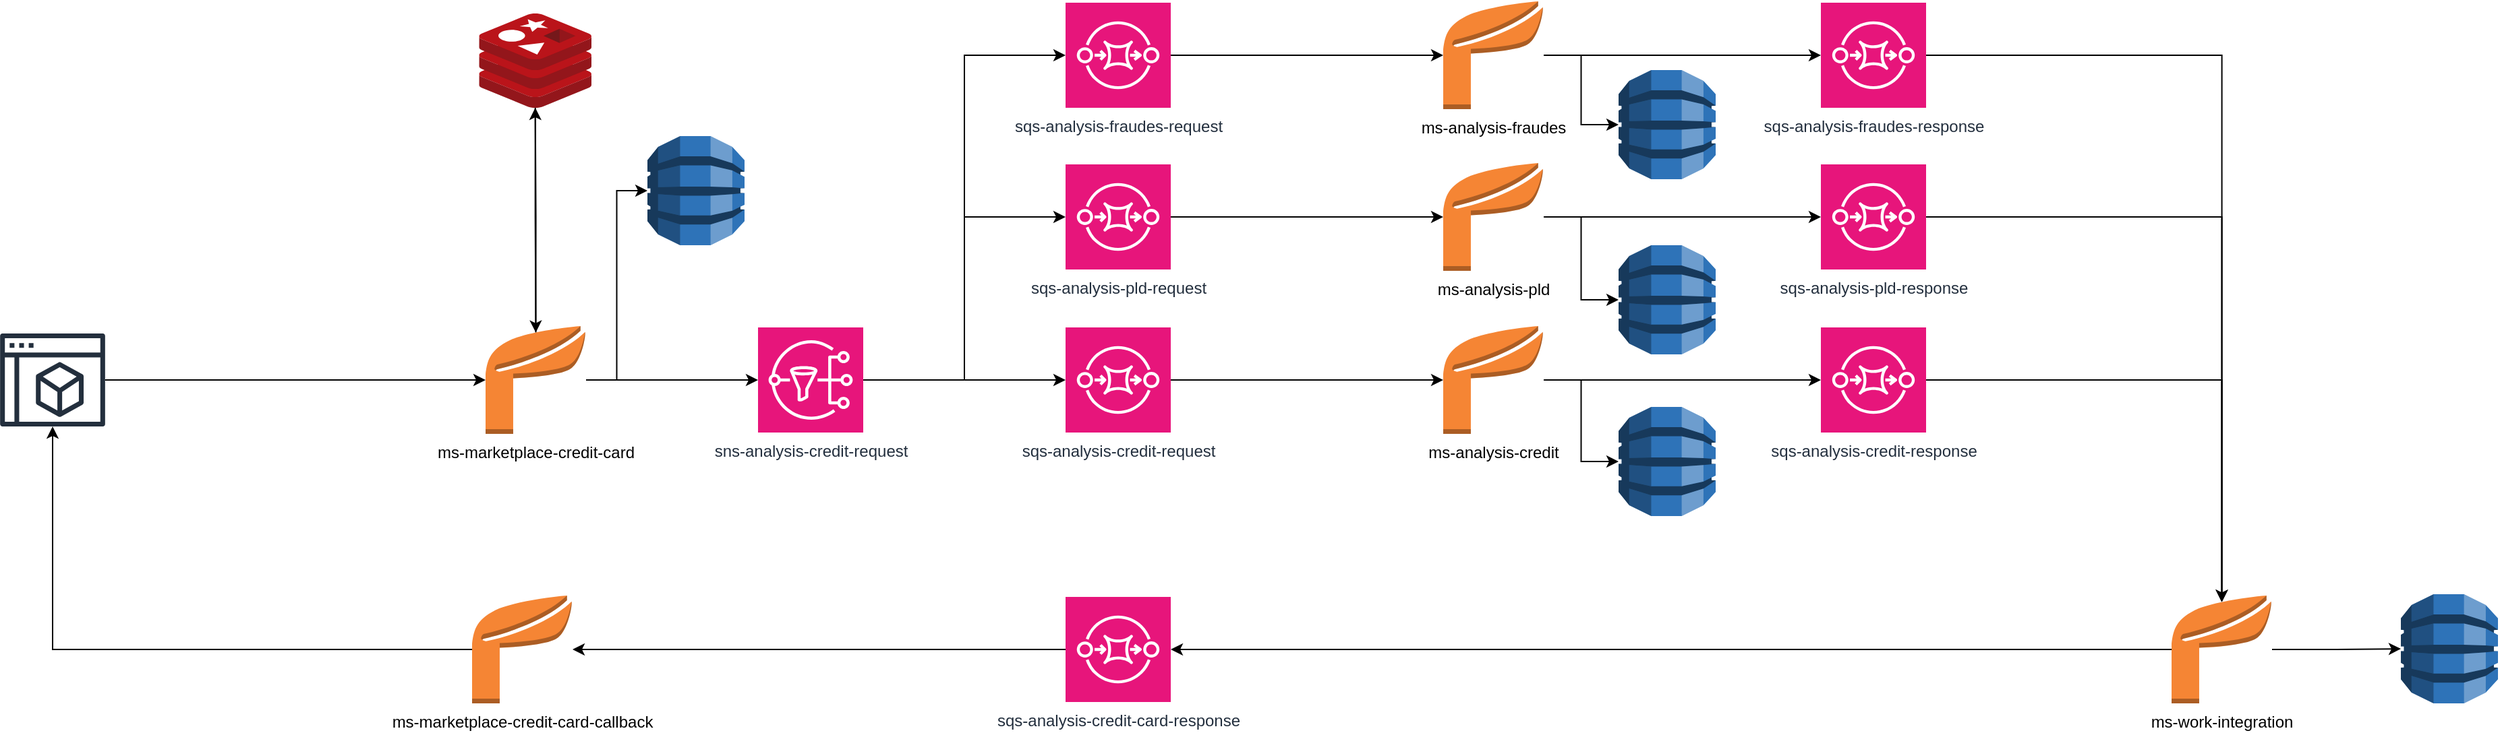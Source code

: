 <mxfile version="24.2.5" type="device">
  <diagram name="Página-1" id="UARhW923UlKpVIyvKV2f">
    <mxGraphModel dx="1050" dy="621" grid="1" gridSize="10" guides="1" tooltips="1" connect="1" arrows="1" fold="1" page="1" pageScale="1" pageWidth="827" pageHeight="1169" math="0" shadow="0">
      <root>
        <mxCell id="0" />
        <mxCell id="1" parent="0" />
        <mxCell id="d0CNKl4EUxgMIuXD045J-37" style="edgeStyle=orthogonalEdgeStyle;rounded=0;orthogonalLoop=1;jettySize=auto;html=1;" edge="1" parent="1" source="d0CNKl4EUxgMIuXD045J-1" target="d0CNKl4EUxgMIuXD045J-34">
          <mxGeometry relative="1" as="geometry" />
        </mxCell>
        <mxCell id="d0CNKl4EUxgMIuXD045J-1" value="ms-marketplace-credit-card-callback" style="outlineConnect=0;dashed=0;verticalLabelPosition=bottom;verticalAlign=top;align=center;html=1;shape=mxgraph.aws3.application;fillColor=#F58534;gradientColor=none;" vertex="1" parent="1">
          <mxGeometry x="360" y="480" width="74.5" height="80" as="geometry" />
        </mxCell>
        <mxCell id="d0CNKl4EUxgMIuXD045J-5" style="edgeStyle=orthogonalEdgeStyle;rounded=0;orthogonalLoop=1;jettySize=auto;html=1;" edge="1" parent="1" source="d0CNKl4EUxgMIuXD045J-2" target="d0CNKl4EUxgMIuXD045J-3">
          <mxGeometry relative="1" as="geometry" />
        </mxCell>
        <mxCell id="d0CNKl4EUxgMIuXD045J-39" style="edgeStyle=orthogonalEdgeStyle;rounded=0;orthogonalLoop=1;jettySize=auto;html=1;exitX=0.5;exitY=0.06;exitDx=0;exitDy=0;exitPerimeter=0;" edge="1" parent="1" source="d0CNKl4EUxgMIuXD045J-6" target="d0CNKl4EUxgMIuXD045J-38">
          <mxGeometry relative="1" as="geometry" />
        </mxCell>
        <mxCell id="d0CNKl4EUxgMIuXD045J-2" value="sns-analysis-credit-request" style="sketch=0;points=[[0,0,0],[0.25,0,0],[0.5,0,0],[0.75,0,0],[1,0,0],[0,1,0],[0.25,1,0],[0.5,1,0],[0.75,1,0],[1,1,0],[0,0.25,0],[0,0.5,0],[0,0.75,0],[1,0.25,0],[1,0.5,0],[1,0.75,0]];outlineConnect=0;fontColor=#232F3E;fillColor=#E7157B;strokeColor=#ffffff;dashed=0;verticalLabelPosition=bottom;verticalAlign=top;align=center;html=1;fontSize=12;fontStyle=0;aspect=fixed;shape=mxgraph.aws4.resourceIcon;resIcon=mxgraph.aws4.sns;" vertex="1" parent="1">
          <mxGeometry x="572" y="281" width="78" height="78" as="geometry" />
        </mxCell>
        <mxCell id="d0CNKl4EUxgMIuXD045J-22" style="edgeStyle=orthogonalEdgeStyle;rounded=0;orthogonalLoop=1;jettySize=auto;html=1;" edge="1" parent="1" source="d0CNKl4EUxgMIuXD045J-3" target="d0CNKl4EUxgMIuXD045J-16">
          <mxGeometry relative="1" as="geometry" />
        </mxCell>
        <mxCell id="d0CNKl4EUxgMIuXD045J-3" value="sqs-analysis-credit-request" style="sketch=0;points=[[0,0,0],[0.25,0,0],[0.5,0,0],[0.75,0,0],[1,0,0],[0,1,0],[0.25,1,0],[0.5,1,0],[0.75,1,0],[1,1,0],[0,0.25,0],[0,0.5,0],[0,0.75,0],[1,0.25,0],[1,0.5,0],[1,0.75,0]];outlineConnect=0;fontColor=#232F3E;fillColor=#E7157B;strokeColor=#ffffff;dashed=0;verticalLabelPosition=bottom;verticalAlign=top;align=center;html=1;fontSize=12;fontStyle=0;aspect=fixed;shape=mxgraph.aws4.resourceIcon;resIcon=mxgraph.aws4.sqs;" vertex="1" parent="1">
          <mxGeometry x="800" y="281" width="78" height="78" as="geometry" />
        </mxCell>
        <mxCell id="d0CNKl4EUxgMIuXD045J-9" style="edgeStyle=orthogonalEdgeStyle;rounded=0;orthogonalLoop=1;jettySize=auto;html=1;" edge="1" parent="1" source="d0CNKl4EUxgMIuXD045J-6" target="d0CNKl4EUxgMIuXD045J-2">
          <mxGeometry relative="1" as="geometry" />
        </mxCell>
        <mxCell id="d0CNKl4EUxgMIuXD045J-6" value="ms-marketplace-credit-card" style="outlineConnect=0;dashed=0;verticalLabelPosition=bottom;verticalAlign=top;align=center;html=1;shape=mxgraph.aws3.application;fillColor=#F58534;gradientColor=none;" vertex="1" parent="1">
          <mxGeometry x="370" y="280" width="74.5" height="80" as="geometry" />
        </mxCell>
        <mxCell id="d0CNKl4EUxgMIuXD045J-8" style="edgeStyle=orthogonalEdgeStyle;rounded=0;orthogonalLoop=1;jettySize=auto;html=1;" edge="1" parent="1" source="d0CNKl4EUxgMIuXD045J-7" target="d0CNKl4EUxgMIuXD045J-1">
          <mxGeometry relative="1" as="geometry" />
        </mxCell>
        <mxCell id="d0CNKl4EUxgMIuXD045J-7" value="sqs-analysis-credit-card-response" style="sketch=0;points=[[0,0,0],[0.25,0,0],[0.5,0,0],[0.75,0,0],[1,0,0],[0,1,0],[0.25,1,0],[0.5,1,0],[0.75,1,0],[1,1,0],[0,0.25,0],[0,0.5,0],[0,0.75,0],[1,0.25,0],[1,0.5,0],[1,0.75,0]];outlineConnect=0;fontColor=#232F3E;fillColor=#E7157B;strokeColor=#ffffff;dashed=0;verticalLabelPosition=bottom;verticalAlign=top;align=center;html=1;fontSize=12;fontStyle=0;aspect=fixed;shape=mxgraph.aws4.resourceIcon;resIcon=mxgraph.aws4.sqs;" vertex="1" parent="1">
          <mxGeometry x="800" y="481" width="78" height="78" as="geometry" />
        </mxCell>
        <mxCell id="d0CNKl4EUxgMIuXD045J-21" style="edgeStyle=orthogonalEdgeStyle;rounded=0;orthogonalLoop=1;jettySize=auto;html=1;" edge="1" parent="1" source="d0CNKl4EUxgMIuXD045J-10" target="d0CNKl4EUxgMIuXD045J-14">
          <mxGeometry relative="1" as="geometry" />
        </mxCell>
        <mxCell id="d0CNKl4EUxgMIuXD045J-10" value="sqs-analysis-pld-request" style="sketch=0;points=[[0,0,0],[0.25,0,0],[0.5,0,0],[0.75,0,0],[1,0,0],[0,1,0],[0.25,1,0],[0.5,1,0],[0.75,1,0],[1,1,0],[0,0.25,0],[0,0.5,0],[0,0.75,0],[1,0.25,0],[1,0.5,0],[1,0.75,0]];outlineConnect=0;fontColor=#232F3E;fillColor=#E7157B;strokeColor=#ffffff;dashed=0;verticalLabelPosition=bottom;verticalAlign=top;align=center;html=1;fontSize=12;fontStyle=0;aspect=fixed;shape=mxgraph.aws4.resourceIcon;resIcon=mxgraph.aws4.sqs;" vertex="1" parent="1">
          <mxGeometry x="800" y="160" width="78" height="78" as="geometry" />
        </mxCell>
        <mxCell id="d0CNKl4EUxgMIuXD045J-11" style="edgeStyle=orthogonalEdgeStyle;rounded=0;orthogonalLoop=1;jettySize=auto;html=1;entryX=0;entryY=0.5;entryDx=0;entryDy=0;entryPerimeter=0;" edge="1" parent="1" source="d0CNKl4EUxgMIuXD045J-2" target="d0CNKl4EUxgMIuXD045J-10">
          <mxGeometry relative="1" as="geometry" />
        </mxCell>
        <mxCell id="d0CNKl4EUxgMIuXD045J-19" style="edgeStyle=orthogonalEdgeStyle;rounded=0;orthogonalLoop=1;jettySize=auto;html=1;" edge="1" parent="1" source="d0CNKl4EUxgMIuXD045J-12" target="d0CNKl4EUxgMIuXD045J-17">
          <mxGeometry relative="1" as="geometry" />
        </mxCell>
        <mxCell id="d0CNKl4EUxgMIuXD045J-12" value="sqs-analysis-fraudes-request" style="sketch=0;points=[[0,0,0],[0.25,0,0],[0.5,0,0],[0.75,0,0],[1,0,0],[0,1,0],[0.25,1,0],[0.5,1,0],[0.75,1,0],[1,1,0],[0,0.25,0],[0,0.5,0],[0,0.75,0],[1,0.25,0],[1,0.5,0],[1,0.75,0]];outlineConnect=0;fontColor=#232F3E;fillColor=#E7157B;strokeColor=#ffffff;dashed=0;verticalLabelPosition=bottom;verticalAlign=top;align=center;html=1;fontSize=12;fontStyle=0;aspect=fixed;shape=mxgraph.aws4.resourceIcon;resIcon=mxgraph.aws4.sqs;" vertex="1" parent="1">
          <mxGeometry x="800" y="40" width="78" height="78" as="geometry" />
        </mxCell>
        <mxCell id="d0CNKl4EUxgMIuXD045J-13" style="edgeStyle=orthogonalEdgeStyle;rounded=0;orthogonalLoop=1;jettySize=auto;html=1;entryX=0;entryY=0.5;entryDx=0;entryDy=0;entryPerimeter=0;" edge="1" parent="1" source="d0CNKl4EUxgMIuXD045J-2" target="d0CNKl4EUxgMIuXD045J-12">
          <mxGeometry relative="1" as="geometry" />
        </mxCell>
        <mxCell id="d0CNKl4EUxgMIuXD045J-27" style="edgeStyle=orthogonalEdgeStyle;rounded=0;orthogonalLoop=1;jettySize=auto;html=1;" edge="1" parent="1" source="d0CNKl4EUxgMIuXD045J-14" target="d0CNKl4EUxgMIuXD045J-26">
          <mxGeometry relative="1" as="geometry" />
        </mxCell>
        <mxCell id="d0CNKl4EUxgMIuXD045J-47" style="edgeStyle=orthogonalEdgeStyle;rounded=0;orthogonalLoop=1;jettySize=auto;html=1;" edge="1" parent="1" source="d0CNKl4EUxgMIuXD045J-14" target="d0CNKl4EUxgMIuXD045J-46">
          <mxGeometry relative="1" as="geometry" />
        </mxCell>
        <mxCell id="d0CNKl4EUxgMIuXD045J-14" value="ms-analysis-pld" style="outlineConnect=0;dashed=0;verticalLabelPosition=bottom;verticalAlign=top;align=center;html=1;shape=mxgraph.aws3.application;fillColor=#F58534;gradientColor=none;" vertex="1" parent="1">
          <mxGeometry x="1080" y="159" width="74.5" height="80" as="geometry" />
        </mxCell>
        <mxCell id="d0CNKl4EUxgMIuXD045J-29" style="edgeStyle=orthogonalEdgeStyle;rounded=0;orthogonalLoop=1;jettySize=auto;html=1;" edge="1" parent="1" source="d0CNKl4EUxgMIuXD045J-16" target="d0CNKl4EUxgMIuXD045J-28">
          <mxGeometry relative="1" as="geometry" />
        </mxCell>
        <mxCell id="d0CNKl4EUxgMIuXD045J-43" style="edgeStyle=orthogonalEdgeStyle;rounded=0;orthogonalLoop=1;jettySize=auto;html=1;" edge="1" parent="1" source="d0CNKl4EUxgMIuXD045J-16" target="d0CNKl4EUxgMIuXD045J-42">
          <mxGeometry relative="1" as="geometry" />
        </mxCell>
        <mxCell id="d0CNKl4EUxgMIuXD045J-16" value="ms-analysis-credit" style="outlineConnect=0;dashed=0;verticalLabelPosition=bottom;verticalAlign=top;align=center;html=1;shape=mxgraph.aws3.application;fillColor=#F58534;gradientColor=none;" vertex="1" parent="1">
          <mxGeometry x="1080" y="280" width="74.5" height="80" as="geometry" />
        </mxCell>
        <mxCell id="d0CNKl4EUxgMIuXD045J-25" style="edgeStyle=orthogonalEdgeStyle;rounded=0;orthogonalLoop=1;jettySize=auto;html=1;" edge="1" parent="1" source="d0CNKl4EUxgMIuXD045J-17" target="d0CNKl4EUxgMIuXD045J-24">
          <mxGeometry relative="1" as="geometry" />
        </mxCell>
        <mxCell id="d0CNKl4EUxgMIuXD045J-17" value="ms-analysis-fraudes" style="outlineConnect=0;dashed=0;verticalLabelPosition=bottom;verticalAlign=top;align=center;html=1;shape=mxgraph.aws3.application;fillColor=#F58534;gradientColor=none;" vertex="1" parent="1">
          <mxGeometry x="1080" y="39" width="74.5" height="80" as="geometry" />
        </mxCell>
        <mxCell id="d0CNKl4EUxgMIuXD045J-30" style="edgeStyle=orthogonalEdgeStyle;rounded=0;orthogonalLoop=1;jettySize=auto;html=1;" edge="1" parent="1" source="d0CNKl4EUxgMIuXD045J-23" target="d0CNKl4EUxgMIuXD045J-7">
          <mxGeometry relative="1" as="geometry" />
        </mxCell>
        <mxCell id="d0CNKl4EUxgMIuXD045J-49" style="edgeStyle=orthogonalEdgeStyle;rounded=0;orthogonalLoop=1;jettySize=auto;html=1;" edge="1" parent="1" source="d0CNKl4EUxgMIuXD045J-23" target="d0CNKl4EUxgMIuXD045J-48">
          <mxGeometry relative="1" as="geometry" />
        </mxCell>
        <mxCell id="d0CNKl4EUxgMIuXD045J-23" value="ms-work-integration" style="outlineConnect=0;dashed=0;verticalLabelPosition=bottom;verticalAlign=top;align=center;html=1;shape=mxgraph.aws3.application;fillColor=#F58534;gradientColor=none;" vertex="1" parent="1">
          <mxGeometry x="1620" y="480" width="74.5" height="80" as="geometry" />
        </mxCell>
        <mxCell id="d0CNKl4EUxgMIuXD045J-24" value="sqs-analysis-fraudes-response" style="sketch=0;points=[[0,0,0],[0.25,0,0],[0.5,0,0],[0.75,0,0],[1,0,0],[0,1,0],[0.25,1,0],[0.5,1,0],[0.75,1,0],[1,1,0],[0,0.25,0],[0,0.5,0],[0,0.75,0],[1,0.25,0],[1,0.5,0],[1,0.75,0]];outlineConnect=0;fontColor=#232F3E;fillColor=#E7157B;strokeColor=#ffffff;dashed=0;verticalLabelPosition=bottom;verticalAlign=top;align=center;html=1;fontSize=12;fontStyle=0;aspect=fixed;shape=mxgraph.aws4.resourceIcon;resIcon=mxgraph.aws4.sqs;" vertex="1" parent="1">
          <mxGeometry x="1360" y="40" width="78" height="78" as="geometry" />
        </mxCell>
        <mxCell id="d0CNKl4EUxgMIuXD045J-26" value="sqs-analysis-pld-response" style="sketch=0;points=[[0,0,0],[0.25,0,0],[0.5,0,0],[0.75,0,0],[1,0,0],[0,1,0],[0.25,1,0],[0.5,1,0],[0.75,1,0],[1,1,0],[0,0.25,0],[0,0.5,0],[0,0.75,0],[1,0.25,0],[1,0.5,0],[1,0.75,0]];outlineConnect=0;fontColor=#232F3E;fillColor=#E7157B;strokeColor=#ffffff;dashed=0;verticalLabelPosition=bottom;verticalAlign=top;align=center;html=1;fontSize=12;fontStyle=0;aspect=fixed;shape=mxgraph.aws4.resourceIcon;resIcon=mxgraph.aws4.sqs;" vertex="1" parent="1">
          <mxGeometry x="1360" y="160" width="78" height="78" as="geometry" />
        </mxCell>
        <mxCell id="d0CNKl4EUxgMIuXD045J-28" value="sqs-analysis-credit-response" style="sketch=0;points=[[0,0,0],[0.25,0,0],[0.5,0,0],[0.75,0,0],[1,0,0],[0,1,0],[0.25,1,0],[0.5,1,0],[0.75,1,0],[1,1,0],[0,0.25,0],[0,0.5,0],[0,0.75,0],[1,0.25,0],[1,0.5,0],[1,0.75,0]];outlineConnect=0;fontColor=#232F3E;fillColor=#E7157B;strokeColor=#ffffff;dashed=0;verticalLabelPosition=bottom;verticalAlign=top;align=center;html=1;fontSize=12;fontStyle=0;aspect=fixed;shape=mxgraph.aws4.resourceIcon;resIcon=mxgraph.aws4.sqs;" vertex="1" parent="1">
          <mxGeometry x="1360" y="281" width="78" height="78" as="geometry" />
        </mxCell>
        <mxCell id="d0CNKl4EUxgMIuXD045J-31" style="edgeStyle=orthogonalEdgeStyle;rounded=0;orthogonalLoop=1;jettySize=auto;html=1;entryX=0.5;entryY=0.06;entryDx=0;entryDy=0;entryPerimeter=0;" edge="1" parent="1" source="d0CNKl4EUxgMIuXD045J-24" target="d0CNKl4EUxgMIuXD045J-23">
          <mxGeometry relative="1" as="geometry" />
        </mxCell>
        <mxCell id="d0CNKl4EUxgMIuXD045J-32" style="edgeStyle=orthogonalEdgeStyle;rounded=0;orthogonalLoop=1;jettySize=auto;html=1;entryX=0.5;entryY=0.06;entryDx=0;entryDy=0;entryPerimeter=0;" edge="1" parent="1" source="d0CNKl4EUxgMIuXD045J-26" target="d0CNKl4EUxgMIuXD045J-23">
          <mxGeometry relative="1" as="geometry" />
        </mxCell>
        <mxCell id="d0CNKl4EUxgMIuXD045J-33" style="edgeStyle=orthogonalEdgeStyle;rounded=0;orthogonalLoop=1;jettySize=auto;html=1;entryX=0.5;entryY=0.06;entryDx=0;entryDy=0;entryPerimeter=0;" edge="1" parent="1" source="d0CNKl4EUxgMIuXD045J-28" target="d0CNKl4EUxgMIuXD045J-23">
          <mxGeometry relative="1" as="geometry" />
        </mxCell>
        <mxCell id="d0CNKl4EUxgMIuXD045J-34" value="" style="sketch=0;outlineConnect=0;fontColor=#232F3E;gradientColor=none;fillColor=#232F3D;strokeColor=none;dashed=0;verticalLabelPosition=bottom;verticalAlign=top;align=center;html=1;fontSize=12;fontStyle=0;aspect=fixed;pointerEvents=1;shape=mxgraph.aws4.management_console2;" vertex="1" parent="1">
          <mxGeometry x="10" y="285.5" width="78" height="69" as="geometry" />
        </mxCell>
        <mxCell id="d0CNKl4EUxgMIuXD045J-36" style="edgeStyle=orthogonalEdgeStyle;rounded=0;orthogonalLoop=1;jettySize=auto;html=1;entryX=0;entryY=0.5;entryDx=0;entryDy=0;entryPerimeter=0;" edge="1" parent="1" source="d0CNKl4EUxgMIuXD045J-34" target="d0CNKl4EUxgMIuXD045J-6">
          <mxGeometry relative="1" as="geometry" />
        </mxCell>
        <mxCell id="d0CNKl4EUxgMIuXD045J-40" style="edgeStyle=orthogonalEdgeStyle;rounded=0;orthogonalLoop=1;jettySize=auto;html=1;entryX=0.5;entryY=0.06;entryDx=0;entryDy=0;entryPerimeter=0;" edge="1" parent="1" source="d0CNKl4EUxgMIuXD045J-38" target="d0CNKl4EUxgMIuXD045J-6">
          <mxGeometry relative="1" as="geometry" />
        </mxCell>
        <mxCell id="d0CNKl4EUxgMIuXD045J-38" value="" style="image;sketch=0;aspect=fixed;html=1;points=[];align=center;fontSize=12;image=img/lib/mscae/Cache_Redis_Product.svg;" vertex="1" parent="1">
          <mxGeometry x="365.17" y="48" width="83.33" height="70" as="geometry" />
        </mxCell>
        <mxCell id="d0CNKl4EUxgMIuXD045J-42" value="" style="outlineConnect=0;dashed=0;verticalLabelPosition=bottom;verticalAlign=top;align=center;html=1;shape=mxgraph.aws3.dynamo_db;fillColor=#2E73B8;gradientColor=none;" vertex="1" parent="1">
          <mxGeometry x="1210" y="340" width="72" height="81" as="geometry" />
        </mxCell>
        <mxCell id="d0CNKl4EUxgMIuXD045J-44" value="" style="outlineConnect=0;dashed=0;verticalLabelPosition=bottom;verticalAlign=top;align=center;html=1;shape=mxgraph.aws3.dynamo_db;fillColor=#2E73B8;gradientColor=none;" vertex="1" parent="1">
          <mxGeometry x="1210" y="90" width="72" height="81" as="geometry" />
        </mxCell>
        <mxCell id="d0CNKl4EUxgMIuXD045J-45" style="edgeStyle=orthogonalEdgeStyle;rounded=0;orthogonalLoop=1;jettySize=auto;html=1;" edge="1" parent="1" source="d0CNKl4EUxgMIuXD045J-17" target="d0CNKl4EUxgMIuXD045J-44">
          <mxGeometry relative="1" as="geometry" />
        </mxCell>
        <mxCell id="d0CNKl4EUxgMIuXD045J-46" value="" style="outlineConnect=0;dashed=0;verticalLabelPosition=bottom;verticalAlign=top;align=center;html=1;shape=mxgraph.aws3.dynamo_db;fillColor=#2E73B8;gradientColor=none;" vertex="1" parent="1">
          <mxGeometry x="1210" y="220" width="72" height="81" as="geometry" />
        </mxCell>
        <mxCell id="d0CNKl4EUxgMIuXD045J-48" value="" style="outlineConnect=0;dashed=0;verticalLabelPosition=bottom;verticalAlign=top;align=center;html=1;shape=mxgraph.aws3.dynamo_db;fillColor=#2E73B8;gradientColor=none;" vertex="1" parent="1">
          <mxGeometry x="1790" y="479" width="72" height="81" as="geometry" />
        </mxCell>
        <mxCell id="d0CNKl4EUxgMIuXD045J-50" value="" style="outlineConnect=0;dashed=0;verticalLabelPosition=bottom;verticalAlign=top;align=center;html=1;shape=mxgraph.aws3.dynamo_db;fillColor=#2E73B8;gradientColor=none;" vertex="1" parent="1">
          <mxGeometry x="490" y="139" width="72" height="81" as="geometry" />
        </mxCell>
        <mxCell id="d0CNKl4EUxgMIuXD045J-51" style="edgeStyle=orthogonalEdgeStyle;rounded=0;orthogonalLoop=1;jettySize=auto;html=1;entryX=0;entryY=0.5;entryDx=0;entryDy=0;entryPerimeter=0;" edge="1" parent="1" source="d0CNKl4EUxgMIuXD045J-6" target="d0CNKl4EUxgMIuXD045J-50">
          <mxGeometry relative="1" as="geometry" />
        </mxCell>
      </root>
    </mxGraphModel>
  </diagram>
</mxfile>

